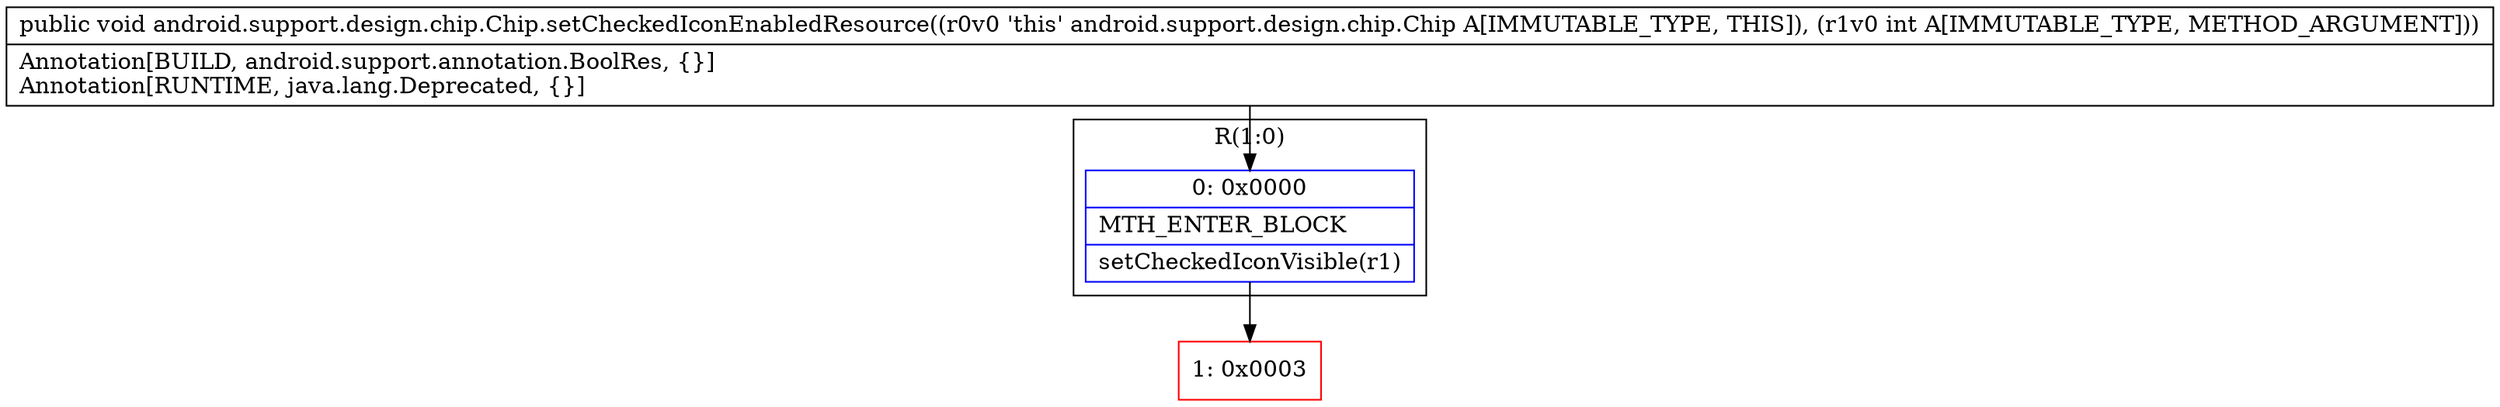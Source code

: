 digraph "CFG forandroid.support.design.chip.Chip.setCheckedIconEnabledResource(I)V" {
subgraph cluster_Region_374471395 {
label = "R(1:0)";
node [shape=record,color=blue];
Node_0 [shape=record,label="{0\:\ 0x0000|MTH_ENTER_BLOCK\l|setCheckedIconVisible(r1)\l}"];
}
Node_1 [shape=record,color=red,label="{1\:\ 0x0003}"];
MethodNode[shape=record,label="{public void android.support.design.chip.Chip.setCheckedIconEnabledResource((r0v0 'this' android.support.design.chip.Chip A[IMMUTABLE_TYPE, THIS]), (r1v0 int A[IMMUTABLE_TYPE, METHOD_ARGUMENT]))  | Annotation[BUILD, android.support.annotation.BoolRes, \{\}]\lAnnotation[RUNTIME, java.lang.Deprecated, \{\}]\l}"];
MethodNode -> Node_0;
Node_0 -> Node_1;
}

